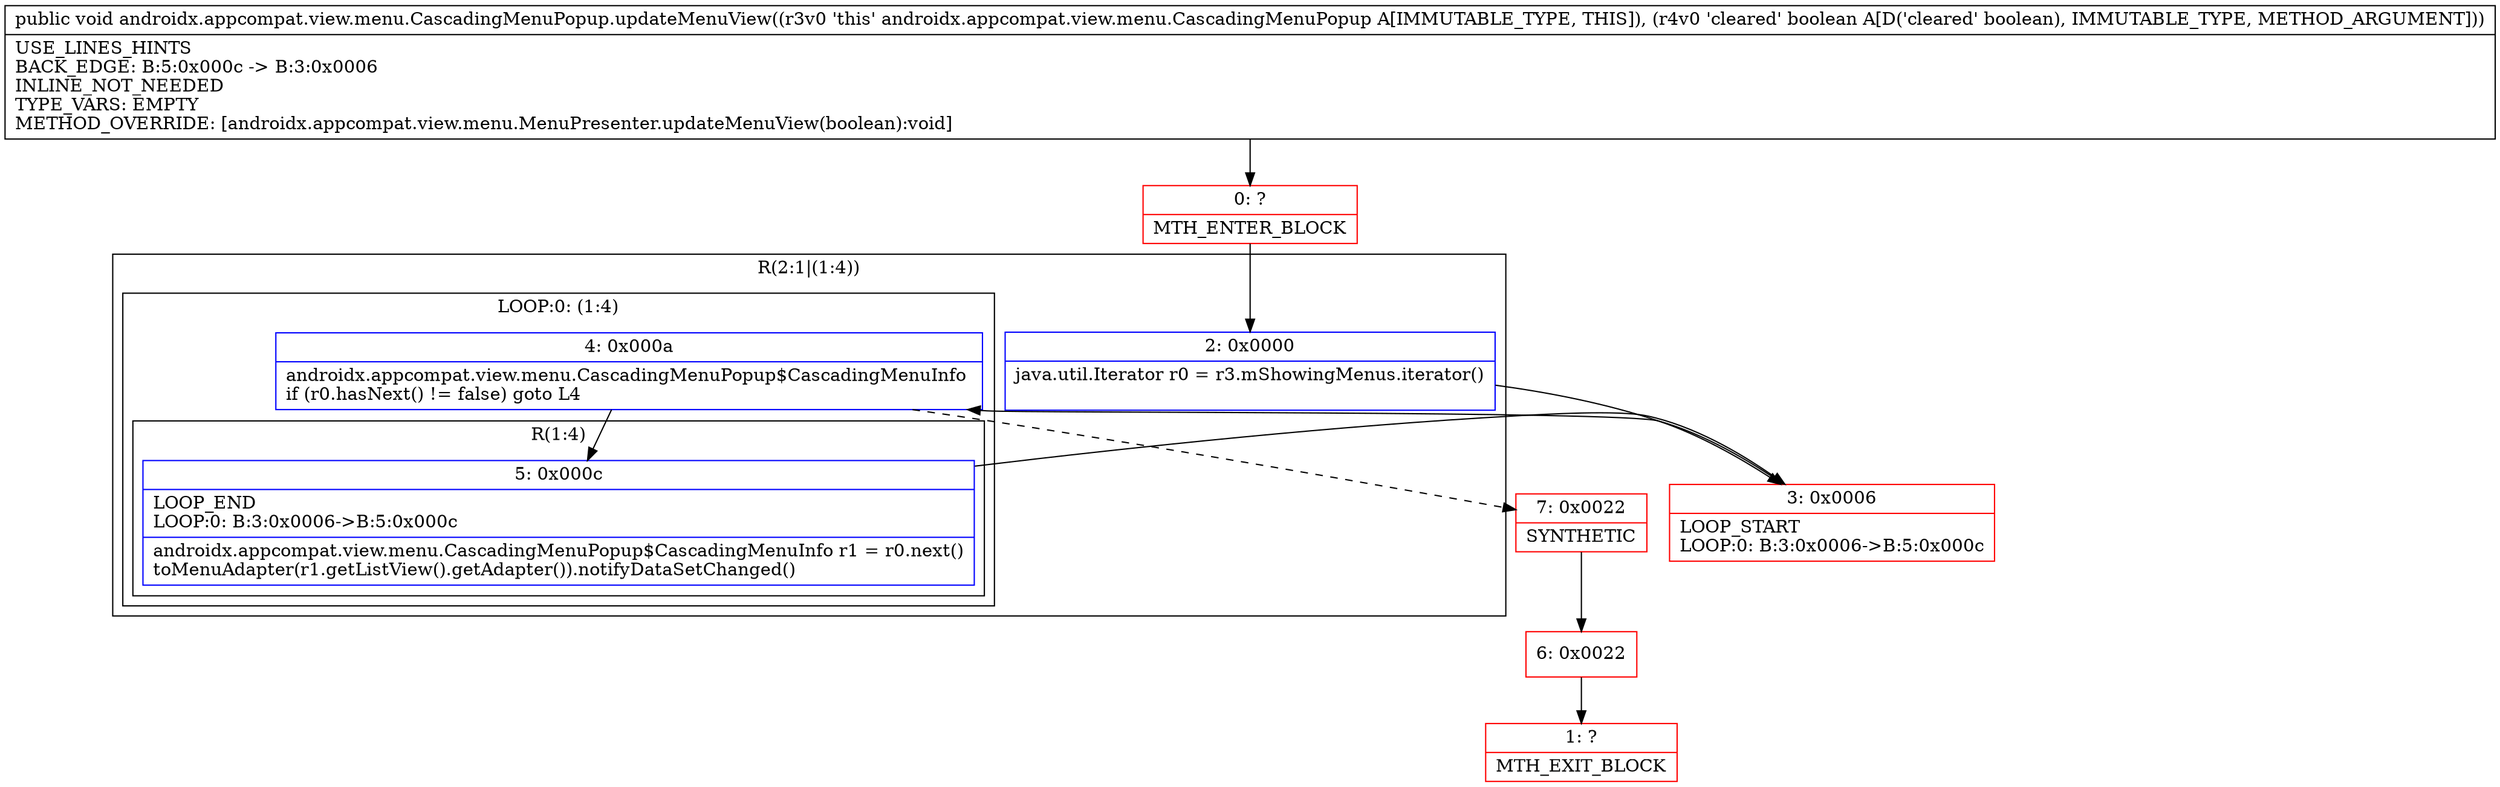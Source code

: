 digraph "CFG forandroidx.appcompat.view.menu.CascadingMenuPopup.updateMenuView(Z)V" {
subgraph cluster_Region_1074074715 {
label = "R(2:1|(1:4))";
node [shape=record,color=blue];
Node_2 [shape=record,label="{2\:\ 0x0000|java.util.Iterator r0 = r3.mShowingMenus.iterator()\l\l}"];
subgraph cluster_LoopRegion_323376642 {
label = "LOOP:0: (1:4)";
node [shape=record,color=blue];
Node_4 [shape=record,label="{4\:\ 0x000a|androidx.appcompat.view.menu.CascadingMenuPopup$CascadingMenuInfo \lif (r0.hasNext() != false) goto L4\l}"];
subgraph cluster_Region_1851294987 {
label = "R(1:4)";
node [shape=record,color=blue];
Node_5 [shape=record,label="{5\:\ 0x000c|LOOP_END\lLOOP:0: B:3:0x0006\-\>B:5:0x000c\l|androidx.appcompat.view.menu.CascadingMenuPopup$CascadingMenuInfo r1 = r0.next()\ltoMenuAdapter(r1.getListView().getAdapter()).notifyDataSetChanged()\l}"];
}
}
}
Node_0 [shape=record,color=red,label="{0\:\ ?|MTH_ENTER_BLOCK\l}"];
Node_3 [shape=record,color=red,label="{3\:\ 0x0006|LOOP_START\lLOOP:0: B:3:0x0006\-\>B:5:0x000c\l}"];
Node_7 [shape=record,color=red,label="{7\:\ 0x0022|SYNTHETIC\l}"];
Node_6 [shape=record,color=red,label="{6\:\ 0x0022}"];
Node_1 [shape=record,color=red,label="{1\:\ ?|MTH_EXIT_BLOCK\l}"];
MethodNode[shape=record,label="{public void androidx.appcompat.view.menu.CascadingMenuPopup.updateMenuView((r3v0 'this' androidx.appcompat.view.menu.CascadingMenuPopup A[IMMUTABLE_TYPE, THIS]), (r4v0 'cleared' boolean A[D('cleared' boolean), IMMUTABLE_TYPE, METHOD_ARGUMENT]))  | USE_LINES_HINTS\lBACK_EDGE: B:5:0x000c \-\> B:3:0x0006\lINLINE_NOT_NEEDED\lTYPE_VARS: EMPTY\lMETHOD_OVERRIDE: [androidx.appcompat.view.menu.MenuPresenter.updateMenuView(boolean):void]\l}"];
MethodNode -> Node_0;Node_2 -> Node_3;
Node_4 -> Node_5;
Node_4 -> Node_7[style=dashed];
Node_5 -> Node_3;
Node_0 -> Node_2;
Node_3 -> Node_4;
Node_7 -> Node_6;
Node_6 -> Node_1;
}

